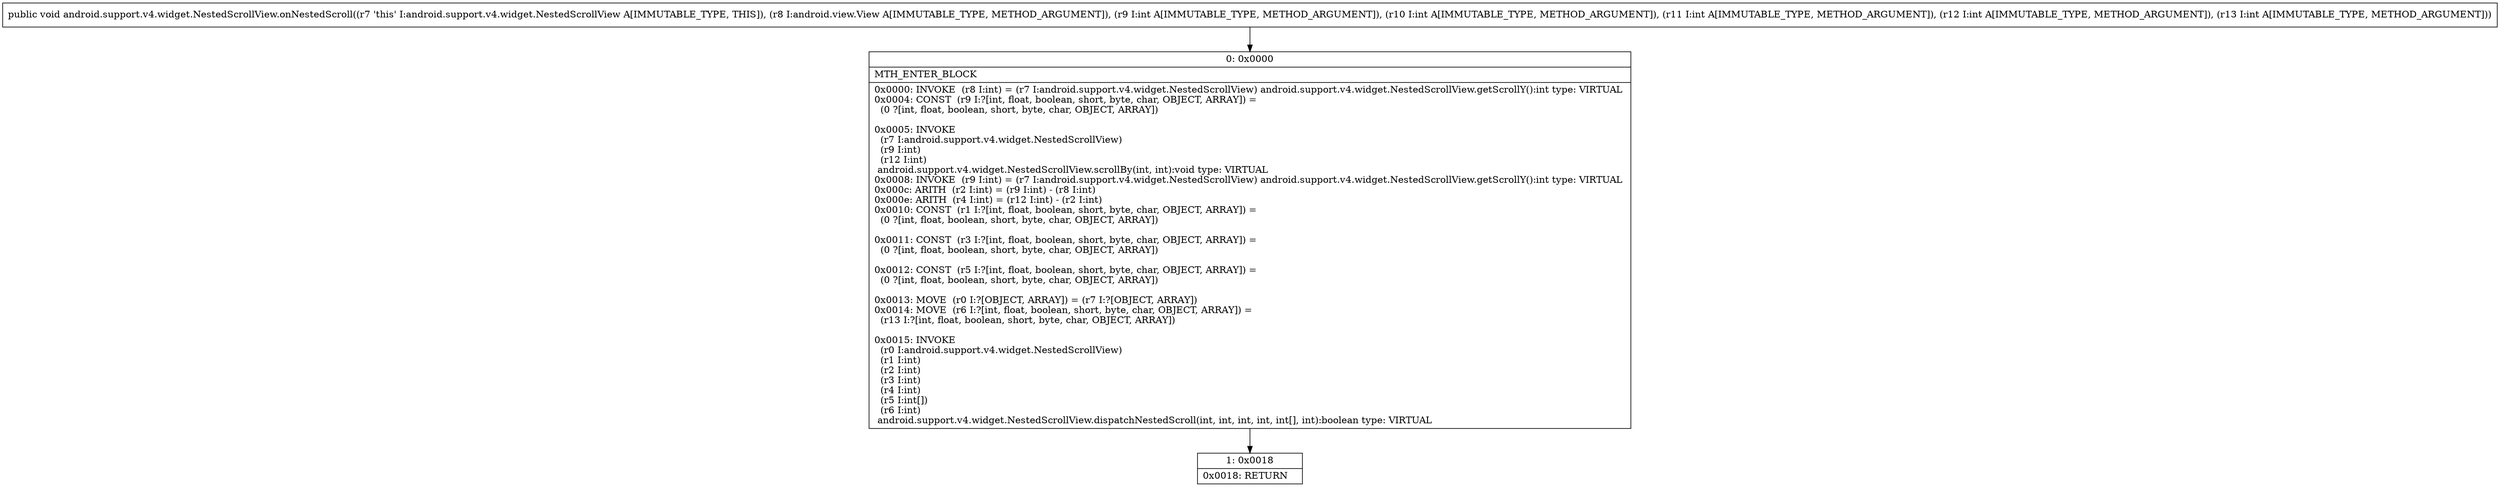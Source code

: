 digraph "CFG forandroid.support.v4.widget.NestedScrollView.onNestedScroll(Landroid\/view\/View;IIIII)V" {
Node_0 [shape=record,label="{0\:\ 0x0000|MTH_ENTER_BLOCK\l|0x0000: INVOKE  (r8 I:int) = (r7 I:android.support.v4.widget.NestedScrollView) android.support.v4.widget.NestedScrollView.getScrollY():int type: VIRTUAL \l0x0004: CONST  (r9 I:?[int, float, boolean, short, byte, char, OBJECT, ARRAY]) = \l  (0 ?[int, float, boolean, short, byte, char, OBJECT, ARRAY])\l \l0x0005: INVOKE  \l  (r7 I:android.support.v4.widget.NestedScrollView)\l  (r9 I:int)\l  (r12 I:int)\l android.support.v4.widget.NestedScrollView.scrollBy(int, int):void type: VIRTUAL \l0x0008: INVOKE  (r9 I:int) = (r7 I:android.support.v4.widget.NestedScrollView) android.support.v4.widget.NestedScrollView.getScrollY():int type: VIRTUAL \l0x000c: ARITH  (r2 I:int) = (r9 I:int) \- (r8 I:int) \l0x000e: ARITH  (r4 I:int) = (r12 I:int) \- (r2 I:int) \l0x0010: CONST  (r1 I:?[int, float, boolean, short, byte, char, OBJECT, ARRAY]) = \l  (0 ?[int, float, boolean, short, byte, char, OBJECT, ARRAY])\l \l0x0011: CONST  (r3 I:?[int, float, boolean, short, byte, char, OBJECT, ARRAY]) = \l  (0 ?[int, float, boolean, short, byte, char, OBJECT, ARRAY])\l \l0x0012: CONST  (r5 I:?[int, float, boolean, short, byte, char, OBJECT, ARRAY]) = \l  (0 ?[int, float, boolean, short, byte, char, OBJECT, ARRAY])\l \l0x0013: MOVE  (r0 I:?[OBJECT, ARRAY]) = (r7 I:?[OBJECT, ARRAY]) \l0x0014: MOVE  (r6 I:?[int, float, boolean, short, byte, char, OBJECT, ARRAY]) = \l  (r13 I:?[int, float, boolean, short, byte, char, OBJECT, ARRAY])\l \l0x0015: INVOKE  \l  (r0 I:android.support.v4.widget.NestedScrollView)\l  (r1 I:int)\l  (r2 I:int)\l  (r3 I:int)\l  (r4 I:int)\l  (r5 I:int[])\l  (r6 I:int)\l android.support.v4.widget.NestedScrollView.dispatchNestedScroll(int, int, int, int, int[], int):boolean type: VIRTUAL \l}"];
Node_1 [shape=record,label="{1\:\ 0x0018|0x0018: RETURN   \l}"];
MethodNode[shape=record,label="{public void android.support.v4.widget.NestedScrollView.onNestedScroll((r7 'this' I:android.support.v4.widget.NestedScrollView A[IMMUTABLE_TYPE, THIS]), (r8 I:android.view.View A[IMMUTABLE_TYPE, METHOD_ARGUMENT]), (r9 I:int A[IMMUTABLE_TYPE, METHOD_ARGUMENT]), (r10 I:int A[IMMUTABLE_TYPE, METHOD_ARGUMENT]), (r11 I:int A[IMMUTABLE_TYPE, METHOD_ARGUMENT]), (r12 I:int A[IMMUTABLE_TYPE, METHOD_ARGUMENT]), (r13 I:int A[IMMUTABLE_TYPE, METHOD_ARGUMENT])) }"];
MethodNode -> Node_0;
Node_0 -> Node_1;
}

